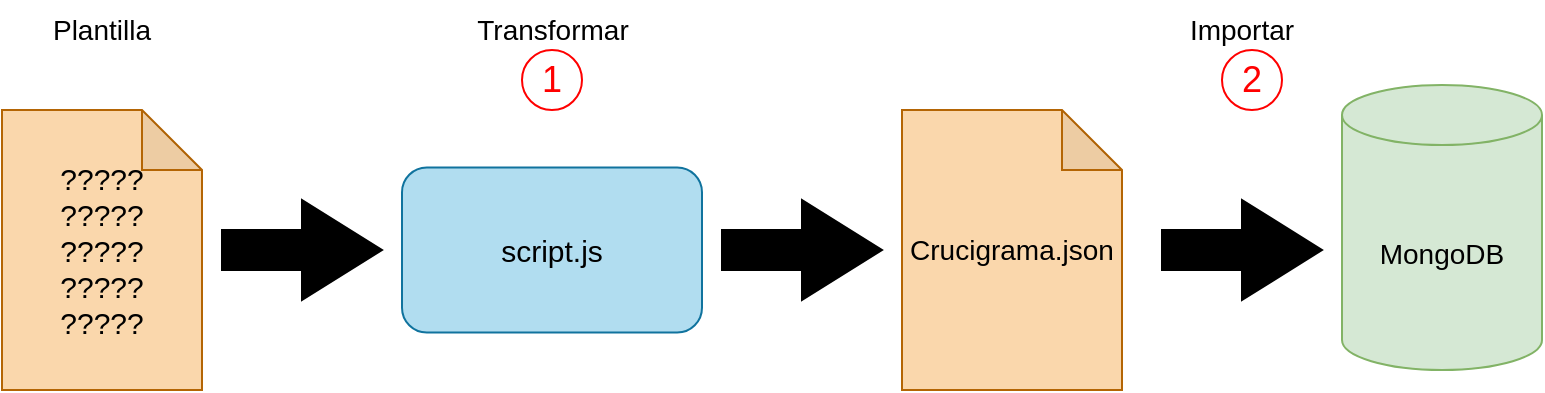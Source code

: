 <mxfile version="24.5.4" type="device">
  <diagram name="Página-1" id="dYH_oSG92u2ehRiZvkoz">
    <mxGraphModel dx="1259" dy="655" grid="1" gridSize="10" guides="1" tooltips="1" connect="1" arrows="1" fold="1" page="1" pageScale="1" pageWidth="827" pageHeight="1169" math="0" shadow="0">
      <root>
        <mxCell id="0" />
        <mxCell id="1" parent="0" />
        <mxCell id="0ZlVNRYlUY8Gt70VH79_-1" value="&lt;font style=&quot;font-size: 15px;&quot;&gt;?????&lt;/font&gt;&lt;div style=&quot;font-size: 15px;&quot;&gt;&lt;font style=&quot;font-size: 15px;&quot;&gt;?????&lt;/font&gt;&lt;/div&gt;&lt;div style=&quot;font-size: 15px;&quot;&gt;&lt;font style=&quot;font-size: 15px;&quot;&gt;?????&lt;/font&gt;&lt;/div&gt;&lt;div style=&quot;font-size: 15px;&quot;&gt;&lt;font style=&quot;font-size: 15px;&quot;&gt;?????&lt;/font&gt;&lt;/div&gt;&lt;div style=&quot;font-size: 15px;&quot;&gt;&lt;font style=&quot;font-size: 15px;&quot;&gt;?????&lt;/font&gt;&lt;/div&gt;" style="shape=note;whiteSpace=wrap;html=1;backgroundOutline=1;darkOpacity=0.05;align=center;fillColor=#fad7ac;strokeColor=#b46504;" vertex="1" parent="1">
          <mxGeometry x="30" y="85" width="100" height="140" as="geometry" />
        </mxCell>
        <mxCell id="0ZlVNRYlUY8Gt70VH79_-2" value="&lt;font style=&quot;font-size: 15px;&quot;&gt;script.js&lt;/font&gt;" style="rounded=1;whiteSpace=wrap;html=1;fillColor=#b1ddf0;strokeColor=#10739e;" vertex="1" parent="1">
          <mxGeometry x="230" y="113.75" width="150" height="82.5" as="geometry" />
        </mxCell>
        <mxCell id="0ZlVNRYlUY8Gt70VH79_-3" value="&lt;font style=&quot;font-size: 14px;&quot;&gt;Crucigrama.json&lt;/font&gt;" style="shape=note;whiteSpace=wrap;html=1;backgroundOutline=1;darkOpacity=0.05;fillColor=#fad7ac;strokeColor=#b46504;" vertex="1" parent="1">
          <mxGeometry x="480" y="85" width="110" height="140" as="geometry" />
        </mxCell>
        <mxCell id="0ZlVNRYlUY8Gt70VH79_-5" value="&lt;font style=&quot;font-size: 14px;&quot;&gt;MongoDB&lt;/font&gt;" style="shape=cylinder3;whiteSpace=wrap;html=1;boundedLbl=1;backgroundOutline=1;size=15;fillColor=#d5e8d4;strokeColor=#82b366;" vertex="1" parent="1">
          <mxGeometry x="700" y="72.5" width="100" height="142.5" as="geometry" />
        </mxCell>
        <mxCell id="0ZlVNRYlUY8Gt70VH79_-9" value="" style="html=1;shadow=0;dashed=0;align=center;verticalAlign=middle;shape=mxgraph.arrows2.arrow;dy=0.6;dx=40;notch=0;fillColor=#000000;" vertex="1" parent="1">
          <mxGeometry x="140" y="130" width="80" height="50" as="geometry" />
        </mxCell>
        <mxCell id="0ZlVNRYlUY8Gt70VH79_-10" value="" style="html=1;shadow=0;dashed=0;align=center;verticalAlign=middle;shape=mxgraph.arrows2.arrow;dy=0.6;dx=40;notch=0;strokeColor=default;fillColor=#000000;" vertex="1" parent="1">
          <mxGeometry x="390" y="130" width="80" height="50" as="geometry" />
        </mxCell>
        <mxCell id="0ZlVNRYlUY8Gt70VH79_-11" value="" style="html=1;shadow=0;dashed=0;align=center;verticalAlign=middle;shape=mxgraph.arrows2.arrow;dy=0.6;dx=40;notch=0;fillColor=#000000;" vertex="1" parent="1">
          <mxGeometry x="610" y="130" width="80" height="50" as="geometry" />
        </mxCell>
        <mxCell id="0ZlVNRYlUY8Gt70VH79_-15" value="&lt;font style=&quot;font-size: 14px;&quot;&gt;Importar&lt;/font&gt;" style="text;html=1;align=center;verticalAlign=middle;whiteSpace=wrap;rounded=0;" vertex="1" parent="1">
          <mxGeometry x="620" y="30" width="60" height="30" as="geometry" />
        </mxCell>
        <mxCell id="0ZlVNRYlUY8Gt70VH79_-16" value="&lt;font style=&quot;font-size: 14px;&quot;&gt;Plantilla&lt;/font&gt;" style="text;html=1;align=center;verticalAlign=middle;whiteSpace=wrap;rounded=0;" vertex="1" parent="1">
          <mxGeometry x="50" y="30" width="60" height="30" as="geometry" />
        </mxCell>
        <mxCell id="0ZlVNRYlUY8Gt70VH79_-17" value="&lt;font style=&quot;font-size: 14px;&quot;&gt;Transformar&lt;/font&gt;" style="text;html=1;align=center;verticalAlign=middle;whiteSpace=wrap;rounded=0;" vertex="1" parent="1">
          <mxGeometry x="262.5" y="30" width="85" height="30" as="geometry" />
        </mxCell>
        <mxCell id="0ZlVNRYlUY8Gt70VH79_-18" value="&lt;font color=&quot;#ff0000&quot; style=&quot;font-size: 18px;&quot;&gt;1&lt;/font&gt;" style="ellipse;whiteSpace=wrap;html=1;aspect=fixed;fillColor=none;strokeColor=#FF0000;" vertex="1" parent="1">
          <mxGeometry x="290" y="55" width="30" height="30" as="geometry" />
        </mxCell>
        <mxCell id="0ZlVNRYlUY8Gt70VH79_-19" value="&lt;font color=&quot;#ff0000&quot; style=&quot;font-size: 18px;&quot;&gt;2&lt;/font&gt;" style="ellipse;whiteSpace=wrap;html=1;aspect=fixed;fillColor=none;strokeColor=#FF0000;" vertex="1" parent="1">
          <mxGeometry x="640" y="55" width="30" height="30" as="geometry" />
        </mxCell>
      </root>
    </mxGraphModel>
  </diagram>
</mxfile>
